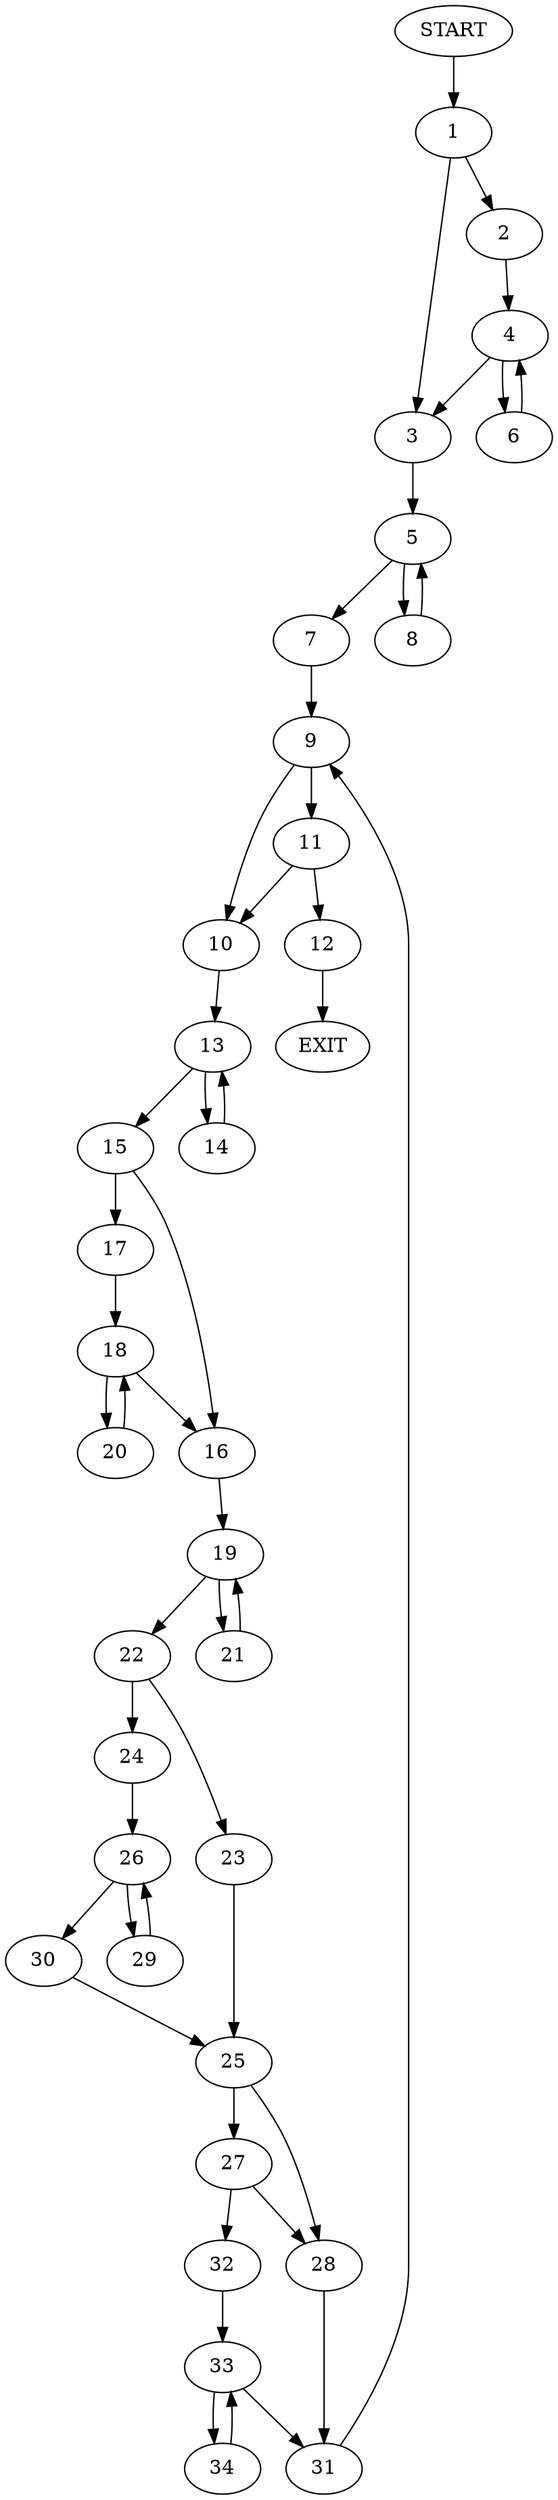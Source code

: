 digraph {
0 [label="START"]
35 [label="EXIT"]
0 -> 1
1 -> 2
1 -> 3
2 -> 4
3 -> 5
4 -> 3
4 -> 6
6 -> 4
5 -> 7
5 -> 8
7 -> 9
8 -> 5
9 -> 10
9 -> 11
11 -> 12
11 -> 10
10 -> 13
12 -> 35
13 -> 14
13 -> 15
15 -> 16
15 -> 17
14 -> 13
17 -> 18
16 -> 19
18 -> 16
18 -> 20
20 -> 18
19 -> 21
19 -> 22
21 -> 19
22 -> 23
22 -> 24
23 -> 25
24 -> 26
25 -> 27
25 -> 28
26 -> 29
26 -> 30
30 -> 25
29 -> 26
28 -> 31
27 -> 32
27 -> 28
32 -> 33
31 -> 9
33 -> 34
33 -> 31
34 -> 33
}
